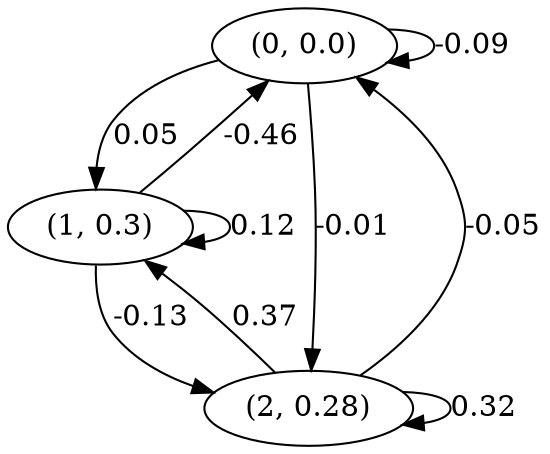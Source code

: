 digraph {
    0 [ label = "(0, 0.0)" ]
    1 [ label = "(1, 0.3)" ]
    2 [ label = "(2, 0.28)" ]
    0 -> 0 [ label = "-0.09" ]
    1 -> 1 [ label = "0.12" ]
    2 -> 2 [ label = "0.32" ]
    1 -> 0 [ label = "-0.46" ]
    2 -> 0 [ label = "-0.05" ]
    0 -> 1 [ label = "0.05" ]
    2 -> 1 [ label = "0.37" ]
    0 -> 2 [ label = "-0.01" ]
    1 -> 2 [ label = "-0.13" ]
}

